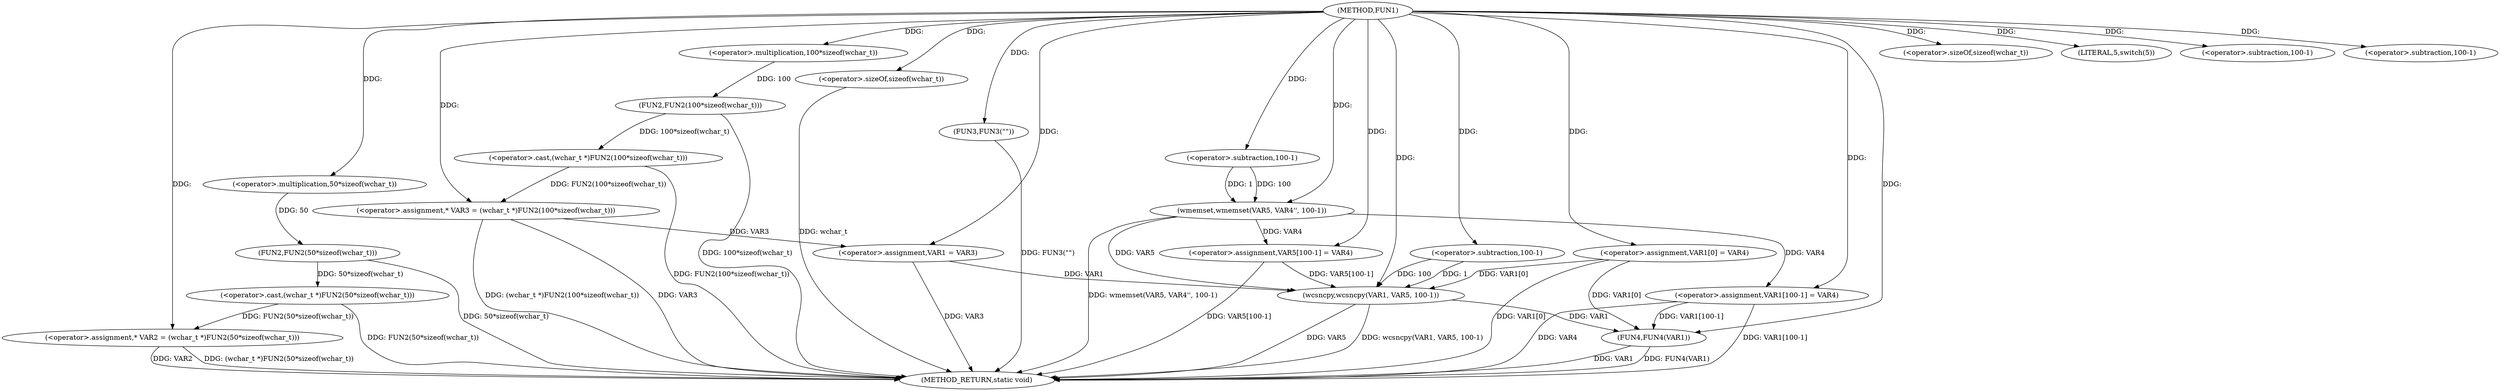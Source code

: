 digraph FUN1 {  
"1000100" [label = "(METHOD,FUN1)" ]
"1000170" [label = "(METHOD_RETURN,static void)" ]
"1000104" [label = "(<operator>.assignment,* VAR2 = (wchar_t *)FUN2(50*sizeof(wchar_t)))" ]
"1000106" [label = "(<operator>.cast,(wchar_t *)FUN2(50*sizeof(wchar_t)))" ]
"1000108" [label = "(FUN2,FUN2(50*sizeof(wchar_t)))" ]
"1000109" [label = "(<operator>.multiplication,50*sizeof(wchar_t))" ]
"1000111" [label = "(<operator>.sizeOf,sizeof(wchar_t))" ]
"1000114" [label = "(<operator>.assignment,* VAR3 = (wchar_t *)FUN2(100*sizeof(wchar_t)))" ]
"1000116" [label = "(<operator>.cast,(wchar_t *)FUN2(100*sizeof(wchar_t)))" ]
"1000118" [label = "(FUN2,FUN2(100*sizeof(wchar_t)))" ]
"1000119" [label = "(<operator>.multiplication,100*sizeof(wchar_t))" ]
"1000121" [label = "(<operator>.sizeOf,sizeof(wchar_t))" ]
"1000124" [label = "(LITERAL,5,switch(5))" ]
"1000127" [label = "(FUN3,FUN3(\"\"))" ]
"1000131" [label = "(<operator>.assignment,VAR1 = VAR3)" ]
"1000134" [label = "(<operator>.assignment,VAR1[0] = VAR4)" ]
"1000142" [label = "(wmemset,wmemset(VAR5, VAR4'', 100-1))" ]
"1000145" [label = "(<operator>.subtraction,100-1)" ]
"1000148" [label = "(<operator>.assignment,VAR5[100-1] = VAR4)" ]
"1000151" [label = "(<operator>.subtraction,100-1)" ]
"1000155" [label = "(wcsncpy,wcsncpy(VAR1, VAR5, 100-1))" ]
"1000158" [label = "(<operator>.subtraction,100-1)" ]
"1000161" [label = "(<operator>.assignment,VAR1[100-1] = VAR4)" ]
"1000164" [label = "(<operator>.subtraction,100-1)" ]
"1000168" [label = "(FUN4,FUN4(VAR1))" ]
  "1000142" -> "1000170"  [ label = "DDG: wmemset(VAR5, VAR4'', 100-1)"] 
  "1000106" -> "1000170"  [ label = "DDG: FUN2(50*sizeof(wchar_t))"] 
  "1000168" -> "1000170"  [ label = "DDG: VAR1"] 
  "1000155" -> "1000170"  [ label = "DDG: VAR5"] 
  "1000104" -> "1000170"  [ label = "DDG: VAR2"] 
  "1000127" -> "1000170"  [ label = "DDG: FUN3(\"\")"] 
  "1000116" -> "1000170"  [ label = "DDG: FUN2(100*sizeof(wchar_t))"] 
  "1000131" -> "1000170"  [ label = "DDG: VAR3"] 
  "1000134" -> "1000170"  [ label = "DDG: VAR1[0]"] 
  "1000121" -> "1000170"  [ label = "DDG: wchar_t"] 
  "1000118" -> "1000170"  [ label = "DDG: 100*sizeof(wchar_t)"] 
  "1000161" -> "1000170"  [ label = "DDG: VAR1[100-1]"] 
  "1000168" -> "1000170"  [ label = "DDG: FUN4(VAR1)"] 
  "1000155" -> "1000170"  [ label = "DDG: wcsncpy(VAR1, VAR5, 100-1)"] 
  "1000161" -> "1000170"  [ label = "DDG: VAR4"] 
  "1000114" -> "1000170"  [ label = "DDG: VAR3"] 
  "1000148" -> "1000170"  [ label = "DDG: VAR5[100-1]"] 
  "1000114" -> "1000170"  [ label = "DDG: (wchar_t *)FUN2(100*sizeof(wchar_t))"] 
  "1000104" -> "1000170"  [ label = "DDG: (wchar_t *)FUN2(50*sizeof(wchar_t))"] 
  "1000108" -> "1000170"  [ label = "DDG: 50*sizeof(wchar_t)"] 
  "1000106" -> "1000104"  [ label = "DDG: FUN2(50*sizeof(wchar_t))"] 
  "1000100" -> "1000104"  [ label = "DDG: "] 
  "1000108" -> "1000106"  [ label = "DDG: 50*sizeof(wchar_t)"] 
  "1000109" -> "1000108"  [ label = "DDG: 50"] 
  "1000100" -> "1000109"  [ label = "DDG: "] 
  "1000100" -> "1000111"  [ label = "DDG: "] 
  "1000116" -> "1000114"  [ label = "DDG: FUN2(100*sizeof(wchar_t))"] 
  "1000100" -> "1000114"  [ label = "DDG: "] 
  "1000118" -> "1000116"  [ label = "DDG: 100*sizeof(wchar_t)"] 
  "1000119" -> "1000118"  [ label = "DDG: 100"] 
  "1000100" -> "1000119"  [ label = "DDG: "] 
  "1000100" -> "1000121"  [ label = "DDG: "] 
  "1000100" -> "1000124"  [ label = "DDG: "] 
  "1000100" -> "1000127"  [ label = "DDG: "] 
  "1000114" -> "1000131"  [ label = "DDG: VAR3"] 
  "1000100" -> "1000131"  [ label = "DDG: "] 
  "1000100" -> "1000134"  [ label = "DDG: "] 
  "1000100" -> "1000142"  [ label = "DDG: "] 
  "1000145" -> "1000142"  [ label = "DDG: 100"] 
  "1000145" -> "1000142"  [ label = "DDG: 1"] 
  "1000100" -> "1000145"  [ label = "DDG: "] 
  "1000142" -> "1000148"  [ label = "DDG: VAR4"] 
  "1000100" -> "1000148"  [ label = "DDG: "] 
  "1000100" -> "1000151"  [ label = "DDG: "] 
  "1000131" -> "1000155"  [ label = "DDG: VAR1"] 
  "1000134" -> "1000155"  [ label = "DDG: VAR1[0]"] 
  "1000100" -> "1000155"  [ label = "DDG: "] 
  "1000148" -> "1000155"  [ label = "DDG: VAR5[100-1]"] 
  "1000142" -> "1000155"  [ label = "DDG: VAR5"] 
  "1000158" -> "1000155"  [ label = "DDG: 100"] 
  "1000158" -> "1000155"  [ label = "DDG: 1"] 
  "1000100" -> "1000158"  [ label = "DDG: "] 
  "1000100" -> "1000161"  [ label = "DDG: "] 
  "1000142" -> "1000161"  [ label = "DDG: VAR4"] 
  "1000100" -> "1000164"  [ label = "DDG: "] 
  "1000134" -> "1000168"  [ label = "DDG: VAR1[0]"] 
  "1000155" -> "1000168"  [ label = "DDG: VAR1"] 
  "1000161" -> "1000168"  [ label = "DDG: VAR1[100-1]"] 
  "1000100" -> "1000168"  [ label = "DDG: "] 
}
